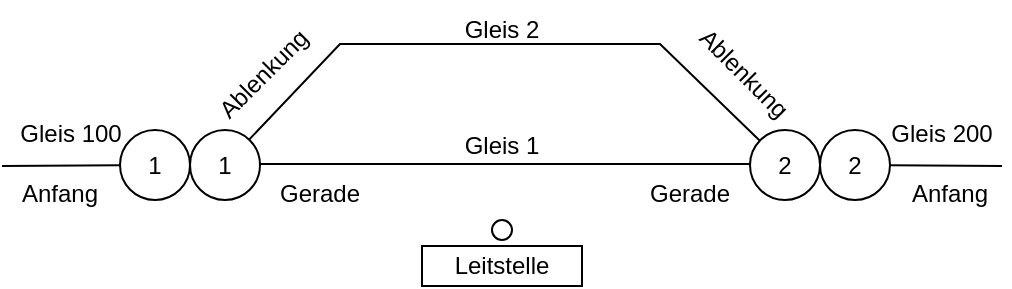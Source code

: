 <mxfile version="24.0.3" type="github">
  <diagram name="Page-1" id="PqVycLIDRC53w06UF1cB">
    <mxGraphModel dx="2058" dy="1103" grid="1" gridSize="10" guides="1" tooltips="1" connect="1" arrows="1" fold="1" page="1" pageScale="1" pageWidth="850" pageHeight="1100" math="0" shadow="0">
      <root>
        <mxCell id="0" />
        <mxCell id="1" parent="0" />
        <mxCell id="6KE7nwazPGSkjoAYlFDG-3" value="" style="endArrow=none;html=1;rounded=0;" parent="1" target="6KE7nwazPGSkjoAYlFDG-16" edge="1">
          <mxGeometry width="50" height="50" relative="1" as="geometry">
            <mxPoint x="10" y="93" as="sourcePoint" />
            <mxPoint x="-21.0" y="91.93" as="targetPoint" />
          </mxGeometry>
        </mxCell>
        <mxCell id="6KE7nwazPGSkjoAYlFDG-4" value="" style="endArrow=none;html=1;rounded=0;" parent="1" edge="1">
          <mxGeometry width="50" height="50" relative="1" as="geometry">
            <mxPoint x="139" y="92" as="sourcePoint" />
            <mxPoint x="384" y="92" as="targetPoint" />
          </mxGeometry>
        </mxCell>
        <mxCell id="6KE7nwazPGSkjoAYlFDG-5" value="" style="endArrow=none;html=1;rounded=0;" parent="1" source="6KE7nwazPGSkjoAYlFDG-8" target="6KE7nwazPGSkjoAYlFDG-9" edge="1">
          <mxGeometry width="50" height="50" relative="1" as="geometry">
            <mxPoint x="141" y="72" as="sourcePoint" />
            <mxPoint x="381" y="72" as="targetPoint" />
            <Array as="points">
              <mxPoint x="179" y="32" />
              <mxPoint x="339" y="32" />
            </Array>
          </mxGeometry>
        </mxCell>
        <mxCell id="6KE7nwazPGSkjoAYlFDG-10" value="Anfang" style="text;html=1;align=center;verticalAlign=middle;whiteSpace=wrap;rounded=0;" parent="1" vertex="1">
          <mxGeometry x="9" y="92" width="60" height="30" as="geometry" />
        </mxCell>
        <mxCell id="6KE7nwazPGSkjoAYlFDG-8" value="1" style="ellipse;whiteSpace=wrap;html=1;aspect=fixed;" parent="1" vertex="1">
          <mxGeometry x="104" y="75" width="35" height="35" as="geometry" />
        </mxCell>
        <mxCell id="6KE7nwazPGSkjoAYlFDG-9" value="2" style="ellipse;whiteSpace=wrap;html=1;aspect=fixed;" parent="1" vertex="1">
          <mxGeometry x="384" y="75" width="35" height="35" as="geometry" />
        </mxCell>
        <mxCell id="6KE7nwazPGSkjoAYlFDG-11" value="Ablenkung" style="text;html=1;align=center;verticalAlign=middle;whiteSpace=wrap;rounded=0;rotation=-45;" parent="1" vertex="1">
          <mxGeometry x="111" y="32" width="60" height="30" as="geometry" />
        </mxCell>
        <mxCell id="6KE7nwazPGSkjoAYlFDG-12" value="Gerade" style="text;html=1;align=center;verticalAlign=middle;whiteSpace=wrap;rounded=0;" parent="1" vertex="1">
          <mxGeometry x="139" y="92" width="60" height="30" as="geometry" />
        </mxCell>
        <mxCell id="6KE7nwazPGSkjoAYlFDG-13" value="Gerade" style="text;html=1;align=center;verticalAlign=middle;whiteSpace=wrap;rounded=0;" parent="1" vertex="1">
          <mxGeometry x="324" y="92" width="60" height="30" as="geometry" />
        </mxCell>
        <mxCell id="6KE7nwazPGSkjoAYlFDG-14" value="Anfang" style="text;html=1;align=center;verticalAlign=middle;whiteSpace=wrap;rounded=0;" parent="1" vertex="1">
          <mxGeometry x="454" y="92" width="60" height="30" as="geometry" />
        </mxCell>
        <mxCell id="6KE7nwazPGSkjoAYlFDG-15" value="Ablenkung" style="text;html=1;align=center;verticalAlign=middle;whiteSpace=wrap;rounded=0;rotation=45;" parent="1" vertex="1">
          <mxGeometry x="351" y="32" width="60" height="30" as="geometry" />
        </mxCell>
        <mxCell id="6KE7nwazPGSkjoAYlFDG-16" value="1" style="ellipse;whiteSpace=wrap;html=1;aspect=fixed;" parent="1" vertex="1">
          <mxGeometry x="69" y="75" width="35" height="35" as="geometry" />
        </mxCell>
        <mxCell id="6KE7nwazPGSkjoAYlFDG-17" value="2" style="ellipse;whiteSpace=wrap;html=1;aspect=fixed;" parent="1" vertex="1">
          <mxGeometry x="419" y="75" width="35" height="35" as="geometry" />
        </mxCell>
        <mxCell id="6KE7nwazPGSkjoAYlFDG-18" value="" style="endArrow=none;html=1;rounded=0;" parent="1" source="6KE7nwazPGSkjoAYlFDG-17" edge="1">
          <mxGeometry width="50" height="50" relative="1" as="geometry">
            <mxPoint x="549" y="102" as="sourcePoint" />
            <mxPoint x="510" y="93" as="targetPoint" />
          </mxGeometry>
        </mxCell>
        <mxCell id="gZCIgl4EyGBLnfhaR0F1-2" value="Gleis 2" style="text;html=1;align=center;verticalAlign=middle;whiteSpace=wrap;rounded=0;" parent="1" vertex="1">
          <mxGeometry x="230" y="10" width="60" height="30" as="geometry" />
        </mxCell>
        <mxCell id="gZCIgl4EyGBLnfhaR0F1-3" value="Gleis 1" style="text;html=1;align=center;verticalAlign=middle;whiteSpace=wrap;rounded=0;" parent="1" vertex="1">
          <mxGeometry x="230" y="68" width="60" height="30" as="geometry" />
        </mxCell>
        <mxCell id="4YfFKcLlDtMW2i_BgAau-5" value="" style="ellipse;whiteSpace=wrap;html=1;aspect=fixed;" vertex="1" parent="1">
          <mxGeometry x="255" y="120" width="10" height="10" as="geometry" />
        </mxCell>
        <mxCell id="4YfFKcLlDtMW2i_BgAau-6" value="Leitstelle" style="rounded=0;whiteSpace=wrap;html=1;" vertex="1" parent="1">
          <mxGeometry x="220" y="133" width="80" height="20" as="geometry" />
        </mxCell>
        <mxCell id="4YfFKcLlDtMW2i_BgAau-7" value="Gleis 100" style="text;html=1;align=center;verticalAlign=middle;resizable=0;points=[];autosize=1;strokeColor=none;fillColor=none;" vertex="1" parent="1">
          <mxGeometry x="9" y="62" width="70" height="30" as="geometry" />
        </mxCell>
        <mxCell id="4YfFKcLlDtMW2i_BgAau-8" value="Gleis 200" style="text;html=1;align=center;verticalAlign=middle;whiteSpace=wrap;rounded=0;" vertex="1" parent="1">
          <mxGeometry x="450" y="62" width="60" height="30" as="geometry" />
        </mxCell>
      </root>
    </mxGraphModel>
  </diagram>
</mxfile>
